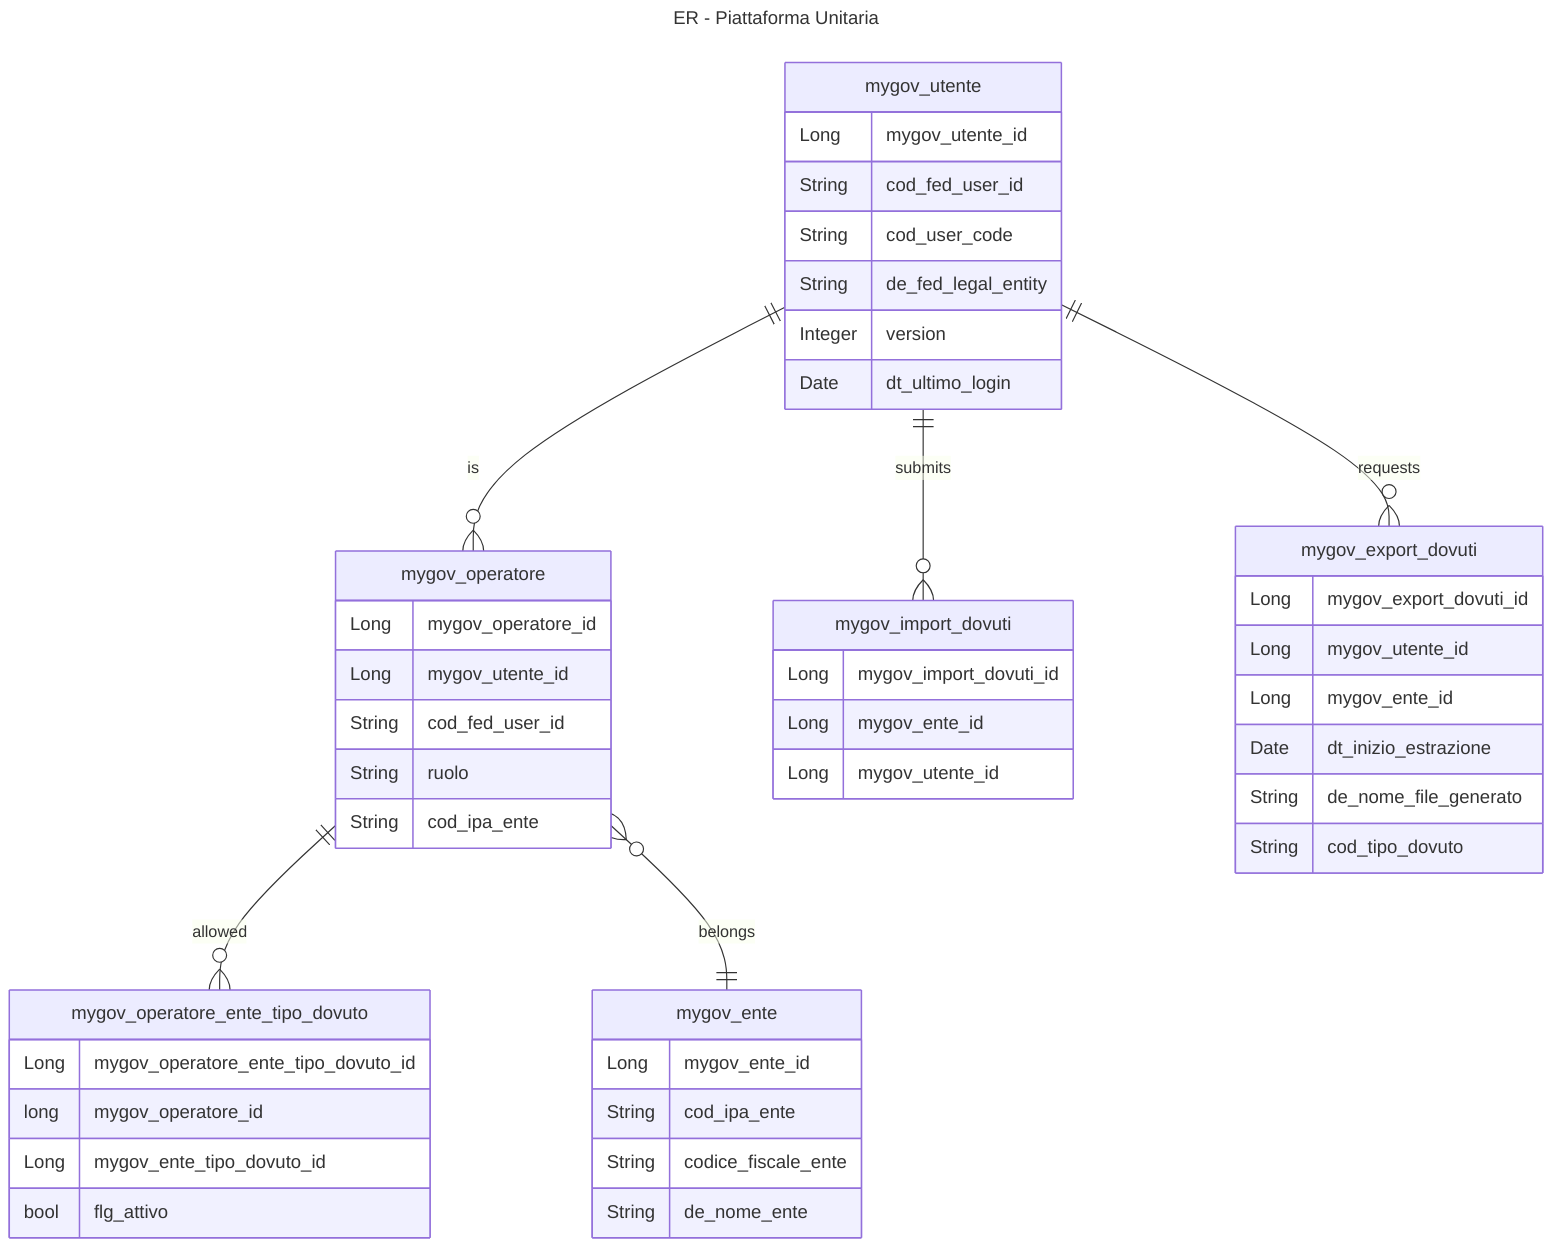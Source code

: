 ---
title: ER - Piattaforma Unitaria
---
erDiagram
    mygov_utente {
        Long mygov_utente_id
        String cod_fed_user_id
        String cod_user_code
        String de_fed_legal_entity
        Integer version
        Date dt_ultimo_login
    }

    mygov_operatore {
        Long mygov_operatore_id
        Long mygov_utente_id
        String cod_fed_user_id
        String ruolo
        String cod_ipa_ente
    }

    mygov_ente {
        Long mygov_ente_id
        String cod_ipa_ente
        String codice_fiscale_ente
        String de_nome_ente
    }

    mygov_operatore_ente_tipo_dovuto{
        Long mygov_operatore_ente_tipo_dovuto_id
        long mygov_operatore_id
        Long mygov_ente_tipo_dovuto_id
        bool flg_attivo
    }

    mygov_import_dovuti {
        Long mygov_import_dovuti_id
        Long mygov_ente_id
        Long mygov_utente_id
    }

    mygov_export_dovuti {
        Long mygov_export_dovuti_id
        Long mygov_utente_id
        Long mygov_ente_id
        Date dt_inizio_estrazione
        String de_nome_file_generato
        String cod_tipo_dovuto
    }

    mygov_utente ||--o{ mygov_operatore : is
    mygov_operatore ||--o{ mygov_operatore_ente_tipo_dovuto: allowed
    mygov_operatore }o--|| mygov_ente: belongs
    mygov_utente ||--o{ mygov_import_dovuti : submits
    mygov_utente ||--o{ mygov_export_dovuti : requests